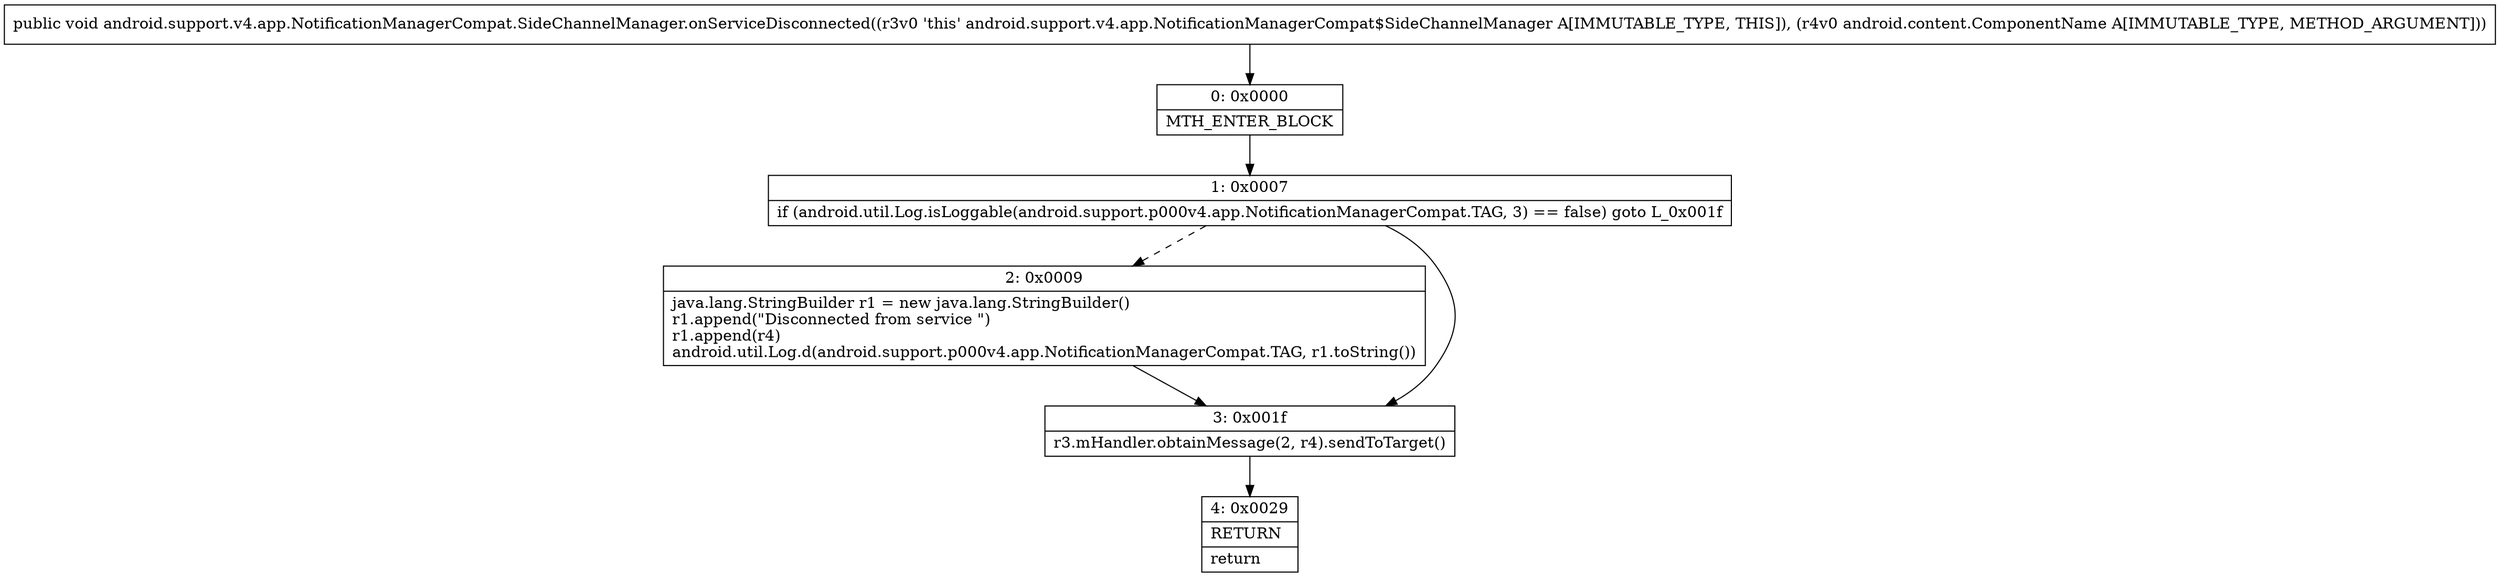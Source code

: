 digraph "CFG forandroid.support.v4.app.NotificationManagerCompat.SideChannelManager.onServiceDisconnected(Landroid\/content\/ComponentName;)V" {
Node_0 [shape=record,label="{0\:\ 0x0000|MTH_ENTER_BLOCK\l}"];
Node_1 [shape=record,label="{1\:\ 0x0007|if (android.util.Log.isLoggable(android.support.p000v4.app.NotificationManagerCompat.TAG, 3) == false) goto L_0x001f\l}"];
Node_2 [shape=record,label="{2\:\ 0x0009|java.lang.StringBuilder r1 = new java.lang.StringBuilder()\lr1.append(\"Disconnected from service \")\lr1.append(r4)\landroid.util.Log.d(android.support.p000v4.app.NotificationManagerCompat.TAG, r1.toString())\l}"];
Node_3 [shape=record,label="{3\:\ 0x001f|r3.mHandler.obtainMessage(2, r4).sendToTarget()\l}"];
Node_4 [shape=record,label="{4\:\ 0x0029|RETURN\l|return\l}"];
MethodNode[shape=record,label="{public void android.support.v4.app.NotificationManagerCompat.SideChannelManager.onServiceDisconnected((r3v0 'this' android.support.v4.app.NotificationManagerCompat$SideChannelManager A[IMMUTABLE_TYPE, THIS]), (r4v0 android.content.ComponentName A[IMMUTABLE_TYPE, METHOD_ARGUMENT])) }"];
MethodNode -> Node_0;
Node_0 -> Node_1;
Node_1 -> Node_2[style=dashed];
Node_1 -> Node_3;
Node_2 -> Node_3;
Node_3 -> Node_4;
}

